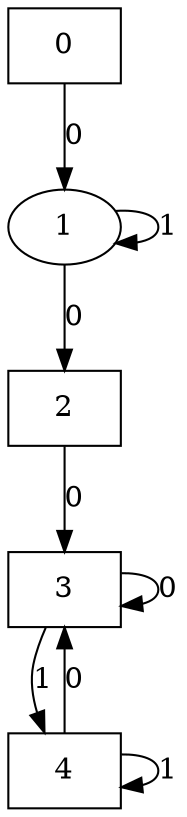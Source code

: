 digraph DeterminatedStateMachine {
0 [shape = box]
1
2 [shape = box]
3 [shape = box]
4 [shape = box]
	0->1[label=0]
	1->2[label=0]
	1->1[label=1]
	2->3[label=0]
	3->3[label=0]
	3->4[label=1]
	4->3[label=0]
	4->4[label=1]
}